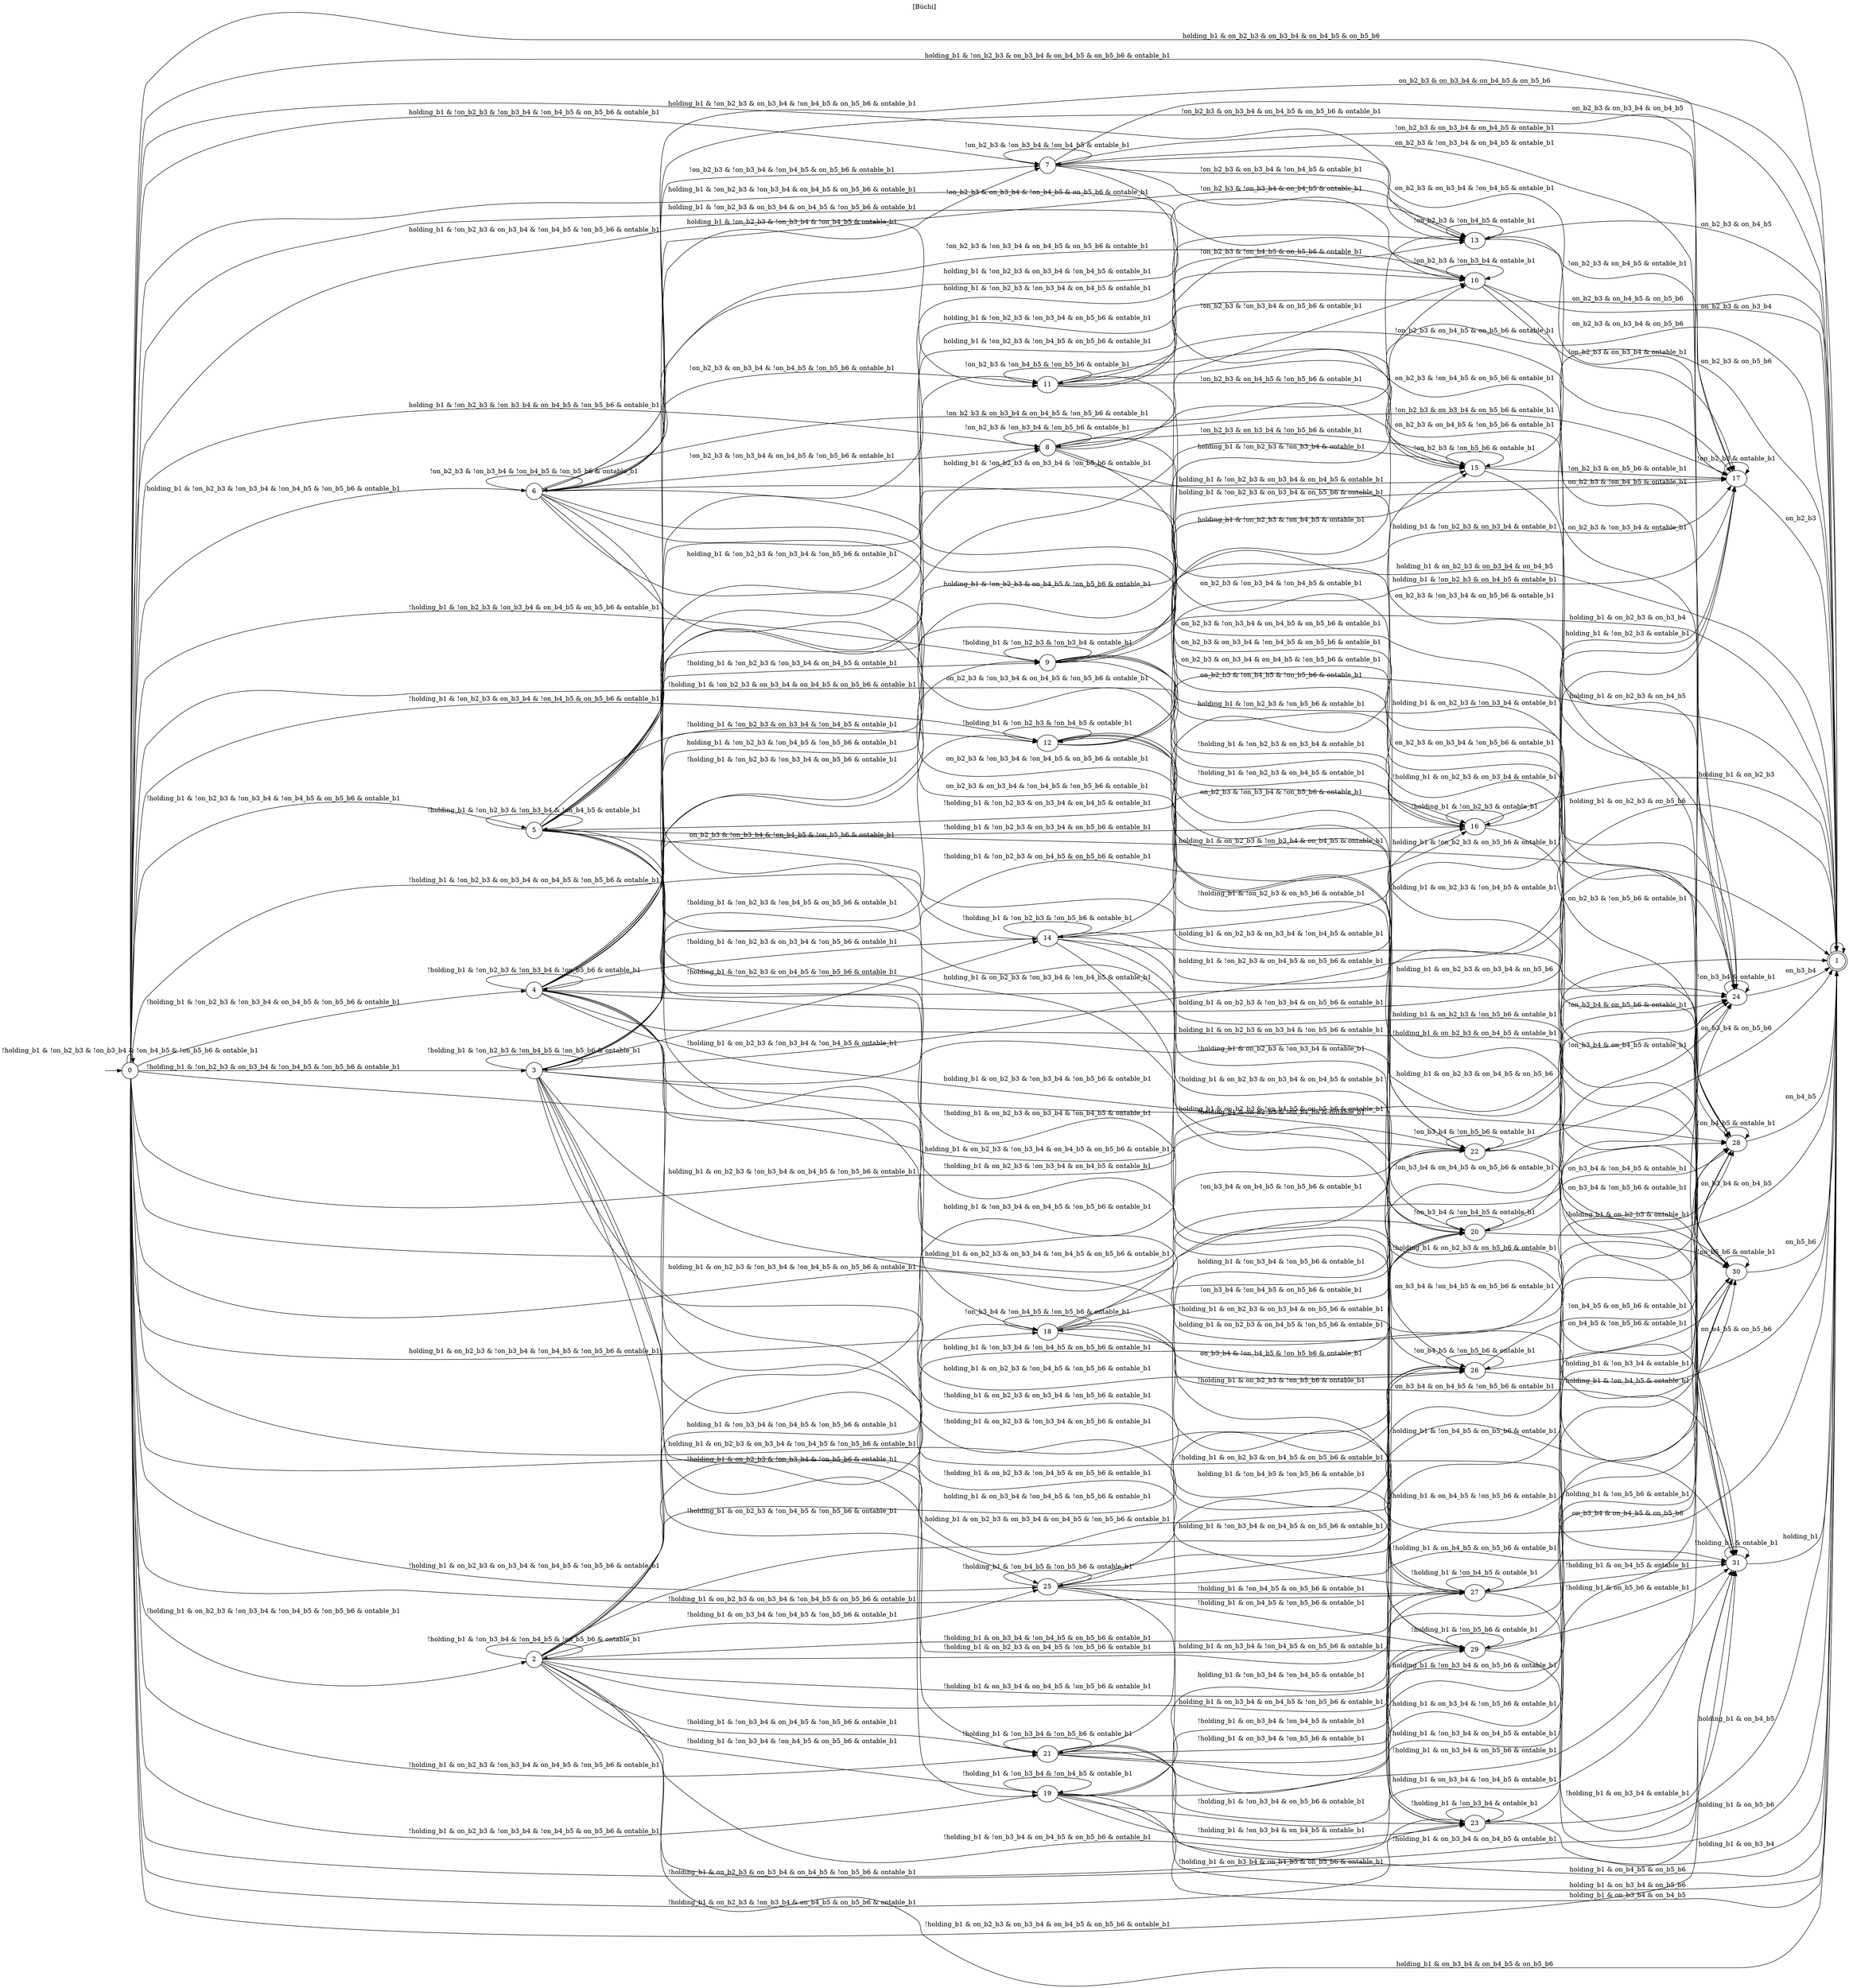 digraph "" {
  rankdir=LR
  label="[Büchi]"
  labelloc="t"
  node [shape="ellipse",width="0.5",height="0.5"]
  I [label="", style=invis, width=0]
  I -> 0
  0 [label="0"]
  0 -> 0 [label="!holding_b1 & !on_b2_b3 & !on_b3_b4 & !on_b4_b5 & !on_b5_b6 & ontable_b1"]
  0 -> 1 [label="holding_b1 & on_b2_b3 & on_b3_b4 & on_b4_b5 & on_b5_b6"]
  0 -> 2 [label="!holding_b1 & on_b2_b3 & !on_b3_b4 & !on_b4_b5 & !on_b5_b6 & ontable_b1"]
  0 -> 3 [label="!holding_b1 & !on_b2_b3 & on_b3_b4 & !on_b4_b5 & !on_b5_b6 & ontable_b1"]
  0 -> 4 [label="!holding_b1 & !on_b2_b3 & !on_b3_b4 & on_b4_b5 & !on_b5_b6 & ontable_b1"]
  0 -> 5 [label="!holding_b1 & !on_b2_b3 & !on_b3_b4 & !on_b4_b5 & on_b5_b6 & ontable_b1"]
  0 -> 6 [label="holding_b1 & !on_b2_b3 & !on_b3_b4 & !on_b4_b5 & !on_b5_b6 & ontable_b1"]
  0 -> 7 [label="holding_b1 & !on_b2_b3 & !on_b3_b4 & !on_b4_b5 & on_b5_b6 & ontable_b1"]
  0 -> 8 [label="holding_b1 & !on_b2_b3 & !on_b3_b4 & on_b4_b5 & !on_b5_b6 & ontable_b1"]
  0 -> 9 [label="!holding_b1 & !on_b2_b3 & !on_b3_b4 & on_b4_b5 & on_b5_b6 & ontable_b1"]
  0 -> 10 [label="holding_b1 & !on_b2_b3 & !on_b3_b4 & on_b4_b5 & on_b5_b6 & ontable_b1"]
  0 -> 11 [label="holding_b1 & !on_b2_b3 & on_b3_b4 & !on_b4_b5 & !on_b5_b6 & ontable_b1"]
  0 -> 12 [label="!holding_b1 & !on_b2_b3 & on_b3_b4 & !on_b4_b5 & on_b5_b6 & ontable_b1"]
  0 -> 13 [label="holding_b1 & !on_b2_b3 & on_b3_b4 & !on_b4_b5 & on_b5_b6 & ontable_b1"]
  0 -> 14 [label="!holding_b1 & !on_b2_b3 & on_b3_b4 & on_b4_b5 & !on_b5_b6 & ontable_b1"]
  0 -> 15 [label="holding_b1 & !on_b2_b3 & on_b3_b4 & on_b4_b5 & !on_b5_b6 & ontable_b1"]
  0 -> 16 [label="!holding_b1 & !on_b2_b3 & on_b3_b4 & on_b4_b5 & on_b5_b6 & ontable_b1"]
  0 -> 17 [label="holding_b1 & !on_b2_b3 & on_b3_b4 & on_b4_b5 & on_b5_b6 & ontable_b1"]
  0 -> 18 [label="holding_b1 & on_b2_b3 & !on_b3_b4 & !on_b4_b5 & !on_b5_b6 & ontable_b1"]
  0 -> 19 [label="!holding_b1 & on_b2_b3 & !on_b3_b4 & !on_b4_b5 & on_b5_b6 & ontable_b1"]
  0 -> 20 [label="holding_b1 & on_b2_b3 & !on_b3_b4 & !on_b4_b5 & on_b5_b6 & ontable_b1"]
  0 -> 21 [label="!holding_b1 & on_b2_b3 & !on_b3_b4 & on_b4_b5 & !on_b5_b6 & ontable_b1"]
  0 -> 22 [label="holding_b1 & on_b2_b3 & !on_b3_b4 & on_b4_b5 & !on_b5_b6 & ontable_b1"]
  0 -> 23 [label="!holding_b1 & on_b2_b3 & !on_b3_b4 & on_b4_b5 & on_b5_b6 & ontable_b1"]
  0 -> 24 [label="holding_b1 & on_b2_b3 & !on_b3_b4 & on_b4_b5 & on_b5_b6 & ontable_b1"]
  0 -> 25 [label="!holding_b1 & on_b2_b3 & on_b3_b4 & !on_b4_b5 & !on_b5_b6 & ontable_b1"]
  0 -> 26 [label="holding_b1 & on_b2_b3 & on_b3_b4 & !on_b4_b5 & !on_b5_b6 & ontable_b1"]
  0 -> 27 [label="!holding_b1 & on_b2_b3 & on_b3_b4 & !on_b4_b5 & on_b5_b6 & ontable_b1"]
  0 -> 28 [label="holding_b1 & on_b2_b3 & on_b3_b4 & !on_b4_b5 & on_b5_b6 & ontable_b1"]
  0 -> 29 [label="!holding_b1 & on_b2_b3 & on_b3_b4 & on_b4_b5 & !on_b5_b6 & ontable_b1"]
  0 -> 30 [label="holding_b1 & on_b2_b3 & on_b3_b4 & on_b4_b5 & !on_b5_b6 & ontable_b1"]
  0 -> 31 [label="!holding_b1 & on_b2_b3 & on_b3_b4 & on_b4_b5 & on_b5_b6 & ontable_b1"]
  1 [label="1", peripheries=2]
  1 -> 1 [label="1"]
  2 [label="2"]
  2 -> 1 [label="holding_b1 & on_b3_b4 & on_b4_b5 & on_b5_b6"]
  2 -> 2 [label="!holding_b1 & !on_b3_b4 & !on_b4_b5 & !on_b5_b6 & ontable_b1"]
  2 -> 18 [label="holding_b1 & !on_b3_b4 & !on_b4_b5 & !on_b5_b6 & ontable_b1"]
  2 -> 19 [label="!holding_b1 & !on_b3_b4 & !on_b4_b5 & on_b5_b6 & ontable_b1"]
  2 -> 20 [label="holding_b1 & !on_b3_b4 & !on_b4_b5 & on_b5_b6 & ontable_b1"]
  2 -> 21 [label="!holding_b1 & !on_b3_b4 & on_b4_b5 & !on_b5_b6 & ontable_b1"]
  2 -> 22 [label="holding_b1 & !on_b3_b4 & on_b4_b5 & !on_b5_b6 & ontable_b1"]
  2 -> 23 [label="!holding_b1 & !on_b3_b4 & on_b4_b5 & on_b5_b6 & ontable_b1"]
  2 -> 24 [label="holding_b1 & !on_b3_b4 & on_b4_b5 & on_b5_b6 & ontable_b1"]
  2 -> 25 [label="!holding_b1 & on_b3_b4 & !on_b4_b5 & !on_b5_b6 & ontable_b1"]
  2 -> 26 [label="holding_b1 & on_b3_b4 & !on_b4_b5 & !on_b5_b6 & ontable_b1"]
  2 -> 27 [label="!holding_b1 & on_b3_b4 & !on_b4_b5 & on_b5_b6 & ontable_b1"]
  2 -> 28 [label="holding_b1 & on_b3_b4 & !on_b4_b5 & on_b5_b6 & ontable_b1"]
  2 -> 29 [label="!holding_b1 & on_b3_b4 & on_b4_b5 & !on_b5_b6 & ontable_b1"]
  2 -> 30 [label="holding_b1 & on_b3_b4 & on_b4_b5 & !on_b5_b6 & ontable_b1"]
  2 -> 31 [label="!holding_b1 & on_b3_b4 & on_b4_b5 & on_b5_b6 & ontable_b1"]
  3 [label="3"]
  3 -> 1 [label="holding_b1 & on_b2_b3 & on_b4_b5 & on_b5_b6"]
  3 -> 3 [label="!holding_b1 & !on_b2_b3 & !on_b4_b5 & !on_b5_b6 & ontable_b1"]
  3 -> 11 [label="holding_b1 & !on_b2_b3 & !on_b4_b5 & !on_b5_b6 & ontable_b1"]
  3 -> 12 [label="!holding_b1 & !on_b2_b3 & !on_b4_b5 & on_b5_b6 & ontable_b1"]
  3 -> 13 [label="holding_b1 & !on_b2_b3 & !on_b4_b5 & on_b5_b6 & ontable_b1"]
  3 -> 14 [label="!holding_b1 & !on_b2_b3 & on_b4_b5 & !on_b5_b6 & ontable_b1"]
  3 -> 15 [label="holding_b1 & !on_b2_b3 & on_b4_b5 & !on_b5_b6 & ontable_b1"]
  3 -> 16 [label="!holding_b1 & !on_b2_b3 & on_b4_b5 & on_b5_b6 & ontable_b1"]
  3 -> 17 [label="holding_b1 & !on_b2_b3 & on_b4_b5 & on_b5_b6 & ontable_b1"]
  3 -> 25 [label="!holding_b1 & on_b2_b3 & !on_b4_b5 & !on_b5_b6 & ontable_b1"]
  3 -> 26 [label="holding_b1 & on_b2_b3 & !on_b4_b5 & !on_b5_b6 & ontable_b1"]
  3 -> 27 [label="!holding_b1 & on_b2_b3 & !on_b4_b5 & on_b5_b6 & ontable_b1"]
  3 -> 28 [label="holding_b1 & on_b2_b3 & !on_b4_b5 & on_b5_b6 & ontable_b1"]
  3 -> 29 [label="!holding_b1 & on_b2_b3 & on_b4_b5 & !on_b5_b6 & ontable_b1"]
  3 -> 30 [label="holding_b1 & on_b2_b3 & on_b4_b5 & !on_b5_b6 & ontable_b1"]
  3 -> 31 [label="!holding_b1 & on_b2_b3 & on_b4_b5 & on_b5_b6 & ontable_b1"]
  4 [label="4"]
  4 -> 1 [label="holding_b1 & on_b2_b3 & on_b3_b4 & on_b5_b6"]
  4 -> 4 [label="!holding_b1 & !on_b2_b3 & !on_b3_b4 & !on_b5_b6 & ontable_b1"]
  4 -> 8 [label="holding_b1 & !on_b2_b3 & !on_b3_b4 & !on_b5_b6 & ontable_b1"]
  4 -> 9 [label="!holding_b1 & !on_b2_b3 & !on_b3_b4 & on_b5_b6 & ontable_b1"]
  4 -> 10 [label="holding_b1 & !on_b2_b3 & !on_b3_b4 & on_b5_b6 & ontable_b1"]
  4 -> 14 [label="!holding_b1 & !on_b2_b3 & on_b3_b4 & !on_b5_b6 & ontable_b1"]
  4 -> 15 [label="holding_b1 & !on_b2_b3 & on_b3_b4 & !on_b5_b6 & ontable_b1"]
  4 -> 16 [label="!holding_b1 & !on_b2_b3 & on_b3_b4 & on_b5_b6 & ontable_b1"]
  4 -> 17 [label="holding_b1 & !on_b2_b3 & on_b3_b4 & on_b5_b6 & ontable_b1"]
  4 -> 21 [label="!holding_b1 & on_b2_b3 & !on_b3_b4 & !on_b5_b6 & ontable_b1"]
  4 -> 22 [label="holding_b1 & on_b2_b3 & !on_b3_b4 & !on_b5_b6 & ontable_b1"]
  4 -> 23 [label="!holding_b1 & on_b2_b3 & !on_b3_b4 & on_b5_b6 & ontable_b1"]
  4 -> 24 [label="holding_b1 & on_b2_b3 & !on_b3_b4 & on_b5_b6 & ontable_b1"]
  4 -> 29 [label="!holding_b1 & on_b2_b3 & on_b3_b4 & !on_b5_b6 & ontable_b1"]
  4 -> 30 [label="holding_b1 & on_b2_b3 & on_b3_b4 & !on_b5_b6 & ontable_b1"]
  4 -> 31 [label="!holding_b1 & on_b2_b3 & on_b3_b4 & on_b5_b6 & ontable_b1"]
  5 [label="5"]
  5 -> 1 [label="holding_b1 & on_b2_b3 & on_b3_b4 & on_b4_b5"]
  5 -> 5 [label="!holding_b1 & !on_b2_b3 & !on_b3_b4 & !on_b4_b5 & ontable_b1"]
  5 -> 7 [label="holding_b1 & !on_b2_b3 & !on_b3_b4 & !on_b4_b5 & ontable_b1"]
  5 -> 9 [label="!holding_b1 & !on_b2_b3 & !on_b3_b4 & on_b4_b5 & ontable_b1"]
  5 -> 10 [label="holding_b1 & !on_b2_b3 & !on_b3_b4 & on_b4_b5 & ontable_b1"]
  5 -> 12 [label="!holding_b1 & !on_b2_b3 & on_b3_b4 & !on_b4_b5 & ontable_b1"]
  5 -> 13 [label="holding_b1 & !on_b2_b3 & on_b3_b4 & !on_b4_b5 & ontable_b1"]
  5 -> 16 [label="!holding_b1 & !on_b2_b3 & on_b3_b4 & on_b4_b5 & ontable_b1"]
  5 -> 17 [label="holding_b1 & !on_b2_b3 & on_b3_b4 & on_b4_b5 & ontable_b1"]
  5 -> 19 [label="!holding_b1 & on_b2_b3 & !on_b3_b4 & !on_b4_b5 & ontable_b1"]
  5 -> 20 [label="holding_b1 & on_b2_b3 & !on_b3_b4 & !on_b4_b5 & ontable_b1"]
  5 -> 23 [label="!holding_b1 & on_b2_b3 & !on_b3_b4 & on_b4_b5 & ontable_b1"]
  5 -> 24 [label="holding_b1 & on_b2_b3 & !on_b3_b4 & on_b4_b5 & ontable_b1"]
  5 -> 27 [label="!holding_b1 & on_b2_b3 & on_b3_b4 & !on_b4_b5 & ontable_b1"]
  5 -> 28 [label="holding_b1 & on_b2_b3 & on_b3_b4 & !on_b4_b5 & ontable_b1"]
  5 -> 31 [label="!holding_b1 & on_b2_b3 & on_b3_b4 & on_b4_b5 & ontable_b1"]
  6 [label="6"]
  6 -> 1 [label="on_b2_b3 & on_b3_b4 & on_b4_b5 & on_b5_b6"]
  6 -> 6 [label="!on_b2_b3 & !on_b3_b4 & !on_b4_b5 & !on_b5_b6 & ontable_b1"]
  6 -> 7 [label="!on_b2_b3 & !on_b3_b4 & !on_b4_b5 & on_b5_b6 & ontable_b1"]
  6 -> 8 [label="!on_b2_b3 & !on_b3_b4 & on_b4_b5 & !on_b5_b6 & ontable_b1"]
  6 -> 10 [label="!on_b2_b3 & !on_b3_b4 & on_b4_b5 & on_b5_b6 & ontable_b1"]
  6 -> 11 [label="!on_b2_b3 & on_b3_b4 & !on_b4_b5 & !on_b5_b6 & ontable_b1"]
  6 -> 13 [label="!on_b2_b3 & on_b3_b4 & !on_b4_b5 & on_b5_b6 & ontable_b1"]
  6 -> 15 [label="!on_b2_b3 & on_b3_b4 & on_b4_b5 & !on_b5_b6 & ontable_b1"]
  6 -> 17 [label="!on_b2_b3 & on_b3_b4 & on_b4_b5 & on_b5_b6 & ontable_b1"]
  6 -> 18 [label="on_b2_b3 & !on_b3_b4 & !on_b4_b5 & !on_b5_b6 & ontable_b1"]
  6 -> 20 [label="on_b2_b3 & !on_b3_b4 & !on_b4_b5 & on_b5_b6 & ontable_b1"]
  6 -> 22 [label="on_b2_b3 & !on_b3_b4 & on_b4_b5 & !on_b5_b6 & ontable_b1"]
  6 -> 24 [label="on_b2_b3 & !on_b3_b4 & on_b4_b5 & on_b5_b6 & ontable_b1"]
  6 -> 26 [label="on_b2_b3 & on_b3_b4 & !on_b4_b5 & !on_b5_b6 & ontable_b1"]
  6 -> 28 [label="on_b2_b3 & on_b3_b4 & !on_b4_b5 & on_b5_b6 & ontable_b1"]
  6 -> 30 [label="on_b2_b3 & on_b3_b4 & on_b4_b5 & !on_b5_b6 & ontable_b1"]
  7 [label="7"]
  7 -> 1 [label="on_b2_b3 & on_b3_b4 & on_b4_b5"]
  7 -> 7 [label="!on_b2_b3 & !on_b3_b4 & !on_b4_b5 & ontable_b1"]
  7 -> 10 [label="!on_b2_b3 & !on_b3_b4 & on_b4_b5 & ontable_b1"]
  7 -> 13 [label="!on_b2_b3 & on_b3_b4 & !on_b4_b5 & ontable_b1"]
  7 -> 17 [label="!on_b2_b3 & on_b3_b4 & on_b4_b5 & ontable_b1"]
  7 -> 20 [label="on_b2_b3 & !on_b3_b4 & !on_b4_b5 & ontable_b1"]
  7 -> 24 [label="on_b2_b3 & !on_b3_b4 & on_b4_b5 & ontable_b1"]
  7 -> 28 [label="on_b2_b3 & on_b3_b4 & !on_b4_b5 & ontable_b1"]
  8 [label="8"]
  8 -> 1 [label="on_b2_b3 & on_b3_b4 & on_b5_b6"]
  8 -> 8 [label="!on_b2_b3 & !on_b3_b4 & !on_b5_b6 & ontable_b1"]
  8 -> 10 [label="!on_b2_b3 & !on_b3_b4 & on_b5_b6 & ontable_b1"]
  8 -> 15 [label="!on_b2_b3 & on_b3_b4 & !on_b5_b6 & ontable_b1"]
  8 -> 17 [label="!on_b2_b3 & on_b3_b4 & on_b5_b6 & ontable_b1"]
  8 -> 22 [label="on_b2_b3 & !on_b3_b4 & !on_b5_b6 & ontable_b1"]
  8 -> 24 [label="on_b2_b3 & !on_b3_b4 & on_b5_b6 & ontable_b1"]
  8 -> 30 [label="on_b2_b3 & on_b3_b4 & !on_b5_b6 & ontable_b1"]
  9 [label="9"]
  9 -> 1 [label="holding_b1 & on_b2_b3 & on_b3_b4"]
  9 -> 9 [label="!holding_b1 & !on_b2_b3 & !on_b3_b4 & ontable_b1"]
  9 -> 10 [label="holding_b1 & !on_b2_b3 & !on_b3_b4 & ontable_b1"]
  9 -> 16 [label="!holding_b1 & !on_b2_b3 & on_b3_b4 & ontable_b1"]
  9 -> 17 [label="holding_b1 & !on_b2_b3 & on_b3_b4 & ontable_b1"]
  9 -> 23 [label="!holding_b1 & on_b2_b3 & !on_b3_b4 & ontable_b1"]
  9 -> 24 [label="holding_b1 & on_b2_b3 & !on_b3_b4 & ontable_b1"]
  9 -> 31 [label="!holding_b1 & on_b2_b3 & on_b3_b4 & ontable_b1"]
  10 [label="10"]
  10 -> 1 [label="on_b2_b3 & on_b3_b4"]
  10 -> 10 [label="!on_b2_b3 & !on_b3_b4 & ontable_b1"]
  10 -> 17 [label="!on_b2_b3 & on_b3_b4 & ontable_b1"]
  10 -> 24 [label="on_b2_b3 & !on_b3_b4 & ontable_b1"]
  11 [label="11"]
  11 -> 1 [label="on_b2_b3 & on_b4_b5 & on_b5_b6"]
  11 -> 11 [label="!on_b2_b3 & !on_b4_b5 & !on_b5_b6 & ontable_b1"]
  11 -> 13 [label="!on_b2_b3 & !on_b4_b5 & on_b5_b6 & ontable_b1"]
  11 -> 15 [label="!on_b2_b3 & on_b4_b5 & !on_b5_b6 & ontable_b1"]
  11 -> 17 [label="!on_b2_b3 & on_b4_b5 & on_b5_b6 & ontable_b1"]
  11 -> 26 [label="on_b2_b3 & !on_b4_b5 & !on_b5_b6 & ontable_b1"]
  11 -> 28 [label="on_b2_b3 & !on_b4_b5 & on_b5_b6 & ontable_b1"]
  11 -> 30 [label="on_b2_b3 & on_b4_b5 & !on_b5_b6 & ontable_b1"]
  12 [label="12"]
  12 -> 1 [label="holding_b1 & on_b2_b3 & on_b4_b5"]
  12 -> 12 [label="!holding_b1 & !on_b2_b3 & !on_b4_b5 & ontable_b1"]
  12 -> 13 [label="holding_b1 & !on_b2_b3 & !on_b4_b5 & ontable_b1"]
  12 -> 16 [label="!holding_b1 & !on_b2_b3 & on_b4_b5 & ontable_b1"]
  12 -> 17 [label="holding_b1 & !on_b2_b3 & on_b4_b5 & ontable_b1"]
  12 -> 27 [label="!holding_b1 & on_b2_b3 & !on_b4_b5 & ontable_b1"]
  12 -> 28 [label="holding_b1 & on_b2_b3 & !on_b4_b5 & ontable_b1"]
  12 -> 31 [label="!holding_b1 & on_b2_b3 & on_b4_b5 & ontable_b1"]
  13 [label="13"]
  13 -> 1 [label="on_b2_b3 & on_b4_b5"]
  13 -> 13 [label="!on_b2_b3 & !on_b4_b5 & ontable_b1"]
  13 -> 17 [label="!on_b2_b3 & on_b4_b5 & ontable_b1"]
  13 -> 28 [label="on_b2_b3 & !on_b4_b5 & ontable_b1"]
  14 [label="14"]
  14 -> 1 [label="holding_b1 & on_b2_b3 & on_b5_b6"]
  14 -> 14 [label="!holding_b1 & !on_b2_b3 & !on_b5_b6 & ontable_b1"]
  14 -> 15 [label="holding_b1 & !on_b2_b3 & !on_b5_b6 & ontable_b1"]
  14 -> 16 [label="!holding_b1 & !on_b2_b3 & on_b5_b6 & ontable_b1"]
  14 -> 17 [label="holding_b1 & !on_b2_b3 & on_b5_b6 & ontable_b1"]
  14 -> 29 [label="!holding_b1 & on_b2_b3 & !on_b5_b6 & ontable_b1"]
  14 -> 30 [label="holding_b1 & on_b2_b3 & !on_b5_b6 & ontable_b1"]
  14 -> 31 [label="!holding_b1 & on_b2_b3 & on_b5_b6 & ontable_b1"]
  15 [label="15"]
  15 -> 1 [label="on_b2_b3 & on_b5_b6"]
  15 -> 15 [label="!on_b2_b3 & !on_b5_b6 & ontable_b1"]
  15 -> 17 [label="!on_b2_b3 & on_b5_b6 & ontable_b1"]
  15 -> 30 [label="on_b2_b3 & !on_b5_b6 & ontable_b1"]
  16 [label="16"]
  16 -> 1 [label="holding_b1 & on_b2_b3"]
  16 -> 16 [label="!holding_b1 & !on_b2_b3 & ontable_b1"]
  16 -> 17 [label="holding_b1 & !on_b2_b3 & ontable_b1"]
  16 -> 31 [label="!holding_b1 & on_b2_b3 & ontable_b1"]
  17 [label="17"]
  17 -> 1 [label="on_b2_b3"]
  17 -> 17 [label="!on_b2_b3 & ontable_b1"]
  18 [label="18"]
  18 -> 1 [label="on_b3_b4 & on_b4_b5 & on_b5_b6"]
  18 -> 18 [label="!on_b3_b4 & !on_b4_b5 & !on_b5_b6 & ontable_b1"]
  18 -> 20 [label="!on_b3_b4 & !on_b4_b5 & on_b5_b6 & ontable_b1"]
  18 -> 22 [label="!on_b3_b4 & on_b4_b5 & !on_b5_b6 & ontable_b1"]
  18 -> 24 [label="!on_b3_b4 & on_b4_b5 & on_b5_b6 & ontable_b1"]
  18 -> 26 [label="on_b3_b4 & !on_b4_b5 & !on_b5_b6 & ontable_b1"]
  18 -> 28 [label="on_b3_b4 & !on_b4_b5 & on_b5_b6 & ontable_b1"]
  18 -> 30 [label="on_b3_b4 & on_b4_b5 & !on_b5_b6 & ontable_b1"]
  19 [label="19"]
  19 -> 1 [label="holding_b1 & on_b3_b4 & on_b4_b5"]
  19 -> 19 [label="!holding_b1 & !on_b3_b4 & !on_b4_b5 & ontable_b1"]
  19 -> 20 [label="holding_b1 & !on_b3_b4 & !on_b4_b5 & ontable_b1"]
  19 -> 23 [label="!holding_b1 & !on_b3_b4 & on_b4_b5 & ontable_b1"]
  19 -> 24 [label="holding_b1 & !on_b3_b4 & on_b4_b5 & ontable_b1"]
  19 -> 27 [label="!holding_b1 & on_b3_b4 & !on_b4_b5 & ontable_b1"]
  19 -> 28 [label="holding_b1 & on_b3_b4 & !on_b4_b5 & ontable_b1"]
  19 -> 31 [label="!holding_b1 & on_b3_b4 & on_b4_b5 & ontable_b1"]
  20 [label="20"]
  20 -> 1 [label="on_b3_b4 & on_b4_b5"]
  20 -> 20 [label="!on_b3_b4 & !on_b4_b5 & ontable_b1"]
  20 -> 24 [label="!on_b3_b4 & on_b4_b5 & ontable_b1"]
  20 -> 28 [label="on_b3_b4 & !on_b4_b5 & ontable_b1"]
  21 [label="21"]
  21 -> 1 [label="holding_b1 & on_b3_b4 & on_b5_b6"]
  21 -> 21 [label="!holding_b1 & !on_b3_b4 & !on_b5_b6 & ontable_b1"]
  21 -> 22 [label="holding_b1 & !on_b3_b4 & !on_b5_b6 & ontable_b1"]
  21 -> 23 [label="!holding_b1 & !on_b3_b4 & on_b5_b6 & ontable_b1"]
  21 -> 24 [label="holding_b1 & !on_b3_b4 & on_b5_b6 & ontable_b1"]
  21 -> 29 [label="!holding_b1 & on_b3_b4 & !on_b5_b6 & ontable_b1"]
  21 -> 30 [label="holding_b1 & on_b3_b4 & !on_b5_b6 & ontable_b1"]
  21 -> 31 [label="!holding_b1 & on_b3_b4 & on_b5_b6 & ontable_b1"]
  22 [label="22"]
  22 -> 1 [label="on_b3_b4 & on_b5_b6"]
  22 -> 22 [label="!on_b3_b4 & !on_b5_b6 & ontable_b1"]
  22 -> 24 [label="!on_b3_b4 & on_b5_b6 & ontable_b1"]
  22 -> 30 [label="on_b3_b4 & !on_b5_b6 & ontable_b1"]
  23 [label="23"]
  23 -> 1 [label="holding_b1 & on_b3_b4"]
  23 -> 23 [label="!holding_b1 & !on_b3_b4 & ontable_b1"]
  23 -> 24 [label="holding_b1 & !on_b3_b4 & ontable_b1"]
  23 -> 31 [label="!holding_b1 & on_b3_b4 & ontable_b1"]
  24 [label="24"]
  24 -> 1 [label="on_b3_b4"]
  24 -> 24 [label="!on_b3_b4 & ontable_b1"]
  25 [label="25"]
  25 -> 1 [label="holding_b1 & on_b4_b5 & on_b5_b6"]
  25 -> 25 [label="!holding_b1 & !on_b4_b5 & !on_b5_b6 & ontable_b1"]
  25 -> 26 [label="holding_b1 & !on_b4_b5 & !on_b5_b6 & ontable_b1"]
  25 -> 27 [label="!holding_b1 & !on_b4_b5 & on_b5_b6 & ontable_b1"]
  25 -> 28 [label="holding_b1 & !on_b4_b5 & on_b5_b6 & ontable_b1"]
  25 -> 29 [label="!holding_b1 & on_b4_b5 & !on_b5_b6 & ontable_b1"]
  25 -> 30 [label="holding_b1 & on_b4_b5 & !on_b5_b6 & ontable_b1"]
  25 -> 31 [label="!holding_b1 & on_b4_b5 & on_b5_b6 & ontable_b1"]
  26 [label="26"]
  26 -> 1 [label="on_b4_b5 & on_b5_b6"]
  26 -> 26 [label="!on_b4_b5 & !on_b5_b6 & ontable_b1"]
  26 -> 28 [label="!on_b4_b5 & on_b5_b6 & ontable_b1"]
  26 -> 30 [label="on_b4_b5 & !on_b5_b6 & ontable_b1"]
  27 [label="27"]
  27 -> 1 [label="holding_b1 & on_b4_b5"]
  27 -> 27 [label="!holding_b1 & !on_b4_b5 & ontable_b1"]
  27 -> 28 [label="holding_b1 & !on_b4_b5 & ontable_b1"]
  27 -> 31 [label="!holding_b1 & on_b4_b5 & ontable_b1"]
  28 [label="28"]
  28 -> 1 [label="on_b4_b5"]
  28 -> 28 [label="!on_b4_b5 & ontable_b1"]
  29 [label="29"]
  29 -> 1 [label="holding_b1 & on_b5_b6"]
  29 -> 29 [label="!holding_b1 & !on_b5_b6 & ontable_b1"]
  29 -> 30 [label="holding_b1 & !on_b5_b6 & ontable_b1"]
  29 -> 31 [label="!holding_b1 & on_b5_b6 & ontable_b1"]
  30 [label="30"]
  30 -> 1 [label="on_b5_b6"]
  30 -> 30 [label="!on_b5_b6 & ontable_b1"]
  31 [label="31"]
  31 -> 1 [label="holding_b1"]
  31 -> 31 [label="!holding_b1 & ontable_b1"]
}
